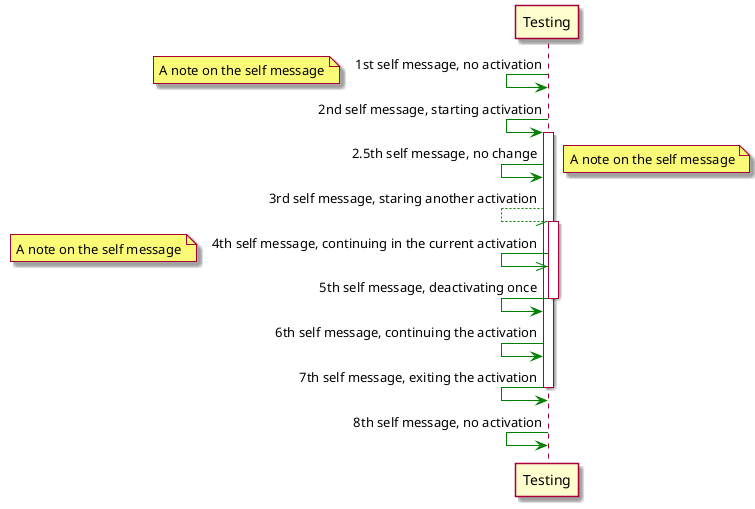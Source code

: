 @startuml
!pragma teoz true
skin rose
skinparam sequence {
ArrowColor Green
}
'Participant Test
'Participant Testing
'Participant Test2

Testing <- Testing #red: 1st self message, no activation
    note left
      A note on the self message
    endnote
Testing <- Testing ++: 2nd self message, starting activation
Testing <- Testing : 2.5th self message, no change
    note right
      A note on the self message
    endnote
Testing \\-- Testing ++: 3rd self message, staring another activation
Testing <<- Testing : 4th self message, continuing in the current activation
    note left
      A note on the self message
    endnote
Testing <- Testing --: 5th self message, deactivating once

Testing <- Testing : 6th self message, continuing the activation
Testing <- Testing --: 7th self message, exiting the activation
Testing <- Testing : 8th self message, no activation
@enduml
